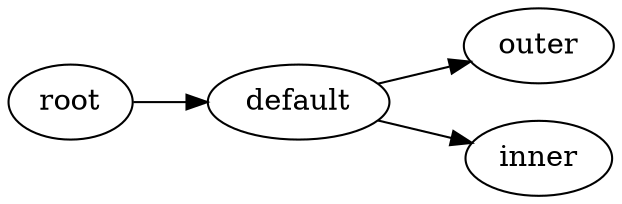 digraph default {
	graph [rankdir=LR]
	root_1 [label=root href="javascript:s=&quot;\(\)\nNone&quot;; console.log(s); alert(s);"]
	default_2 [label=default href="javascript:s=&quot;\(&#x27;default&#x27;,\)\nConePipe&quot;; console.log(s); alert(s);" tooltip=ConePipe]
	outer_3 [label=outer href="javascript:s=&quot;\(&#x27;default&#x27;,\ &#x27;outer&#x27;\)\nCone&quot;; console.log(s); alert(s);" tooltip=Cone]
	inner_4 [label=inner href="javascript:s=&quot;\(&#x27;default&#x27;,\ &#x27;inner&#x27;\)\nCone&quot;; console.log(s); alert(s);" tooltip=Cone]
	root_1 -> default_2
	default_2 -> outer_3
	default_2 -> inner_4
}
